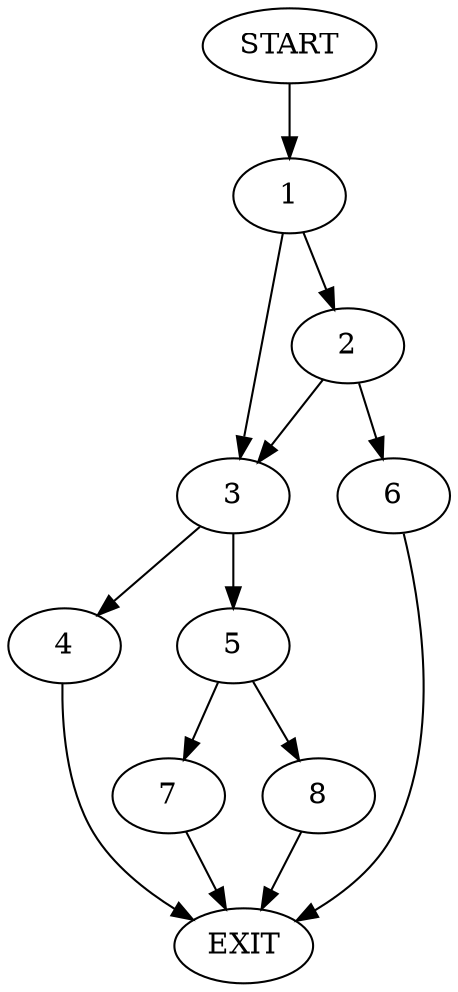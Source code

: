 digraph {
0 [label="START"]
9 [label="EXIT"]
0 -> 1
1 -> 2
1 -> 3
3 -> 4
3 -> 5
2 -> 3
2 -> 6
6 -> 9
4 -> 9
5 -> 7
5 -> 8
8 -> 9
7 -> 9
}
